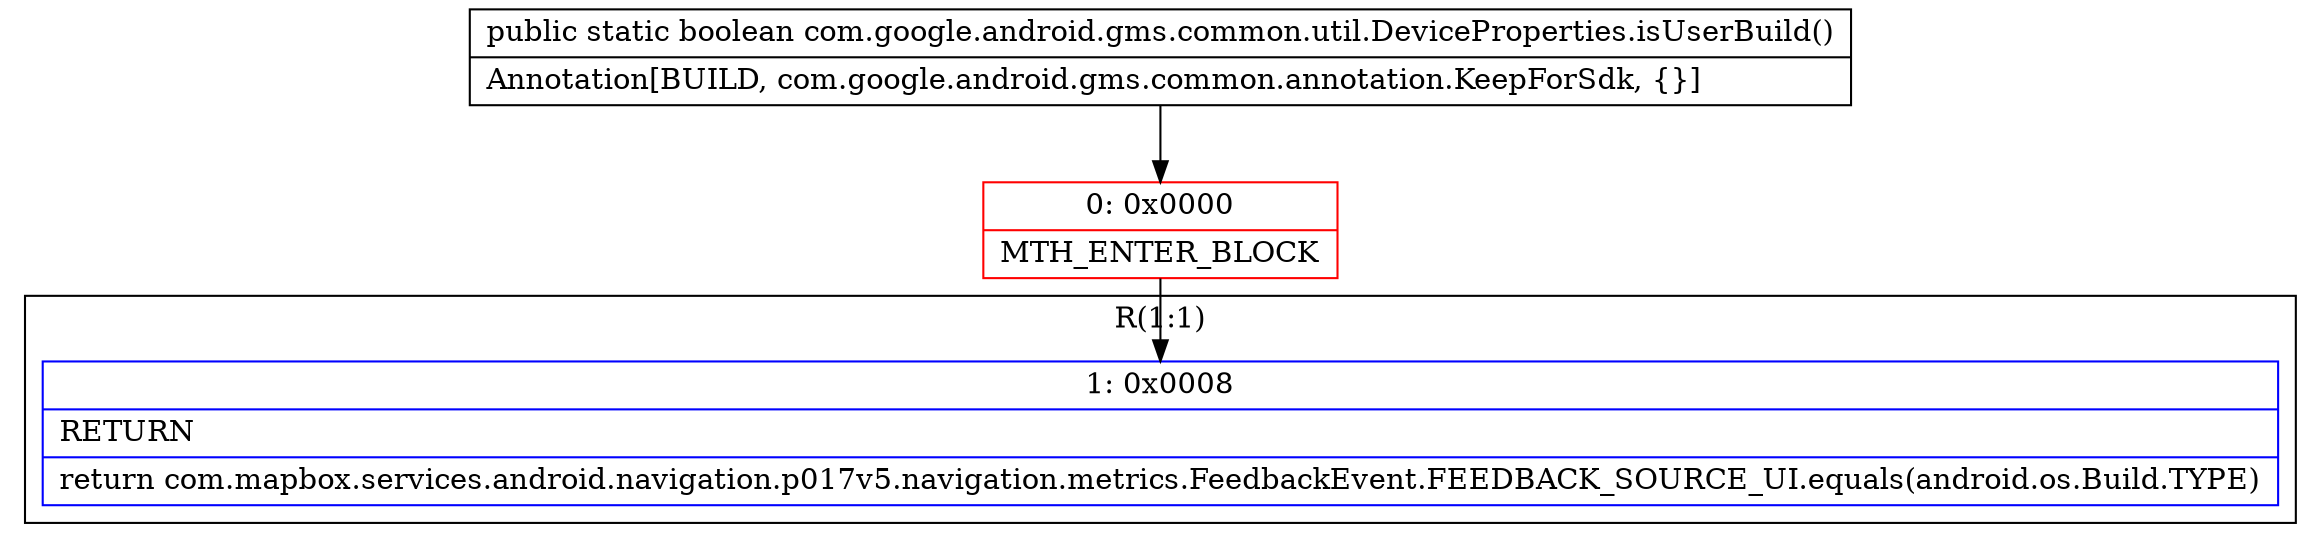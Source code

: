 digraph "CFG forcom.google.android.gms.common.util.DeviceProperties.isUserBuild()Z" {
subgraph cluster_Region_1415141679 {
label = "R(1:1)";
node [shape=record,color=blue];
Node_1 [shape=record,label="{1\:\ 0x0008|RETURN\l|return com.mapbox.services.android.navigation.p017v5.navigation.metrics.FeedbackEvent.FEEDBACK_SOURCE_UI.equals(android.os.Build.TYPE)\l}"];
}
Node_0 [shape=record,color=red,label="{0\:\ 0x0000|MTH_ENTER_BLOCK\l}"];
MethodNode[shape=record,label="{public static boolean com.google.android.gms.common.util.DeviceProperties.isUserBuild()  | Annotation[BUILD, com.google.android.gms.common.annotation.KeepForSdk, \{\}]\l}"];
MethodNode -> Node_0;
Node_0 -> Node_1;
}

